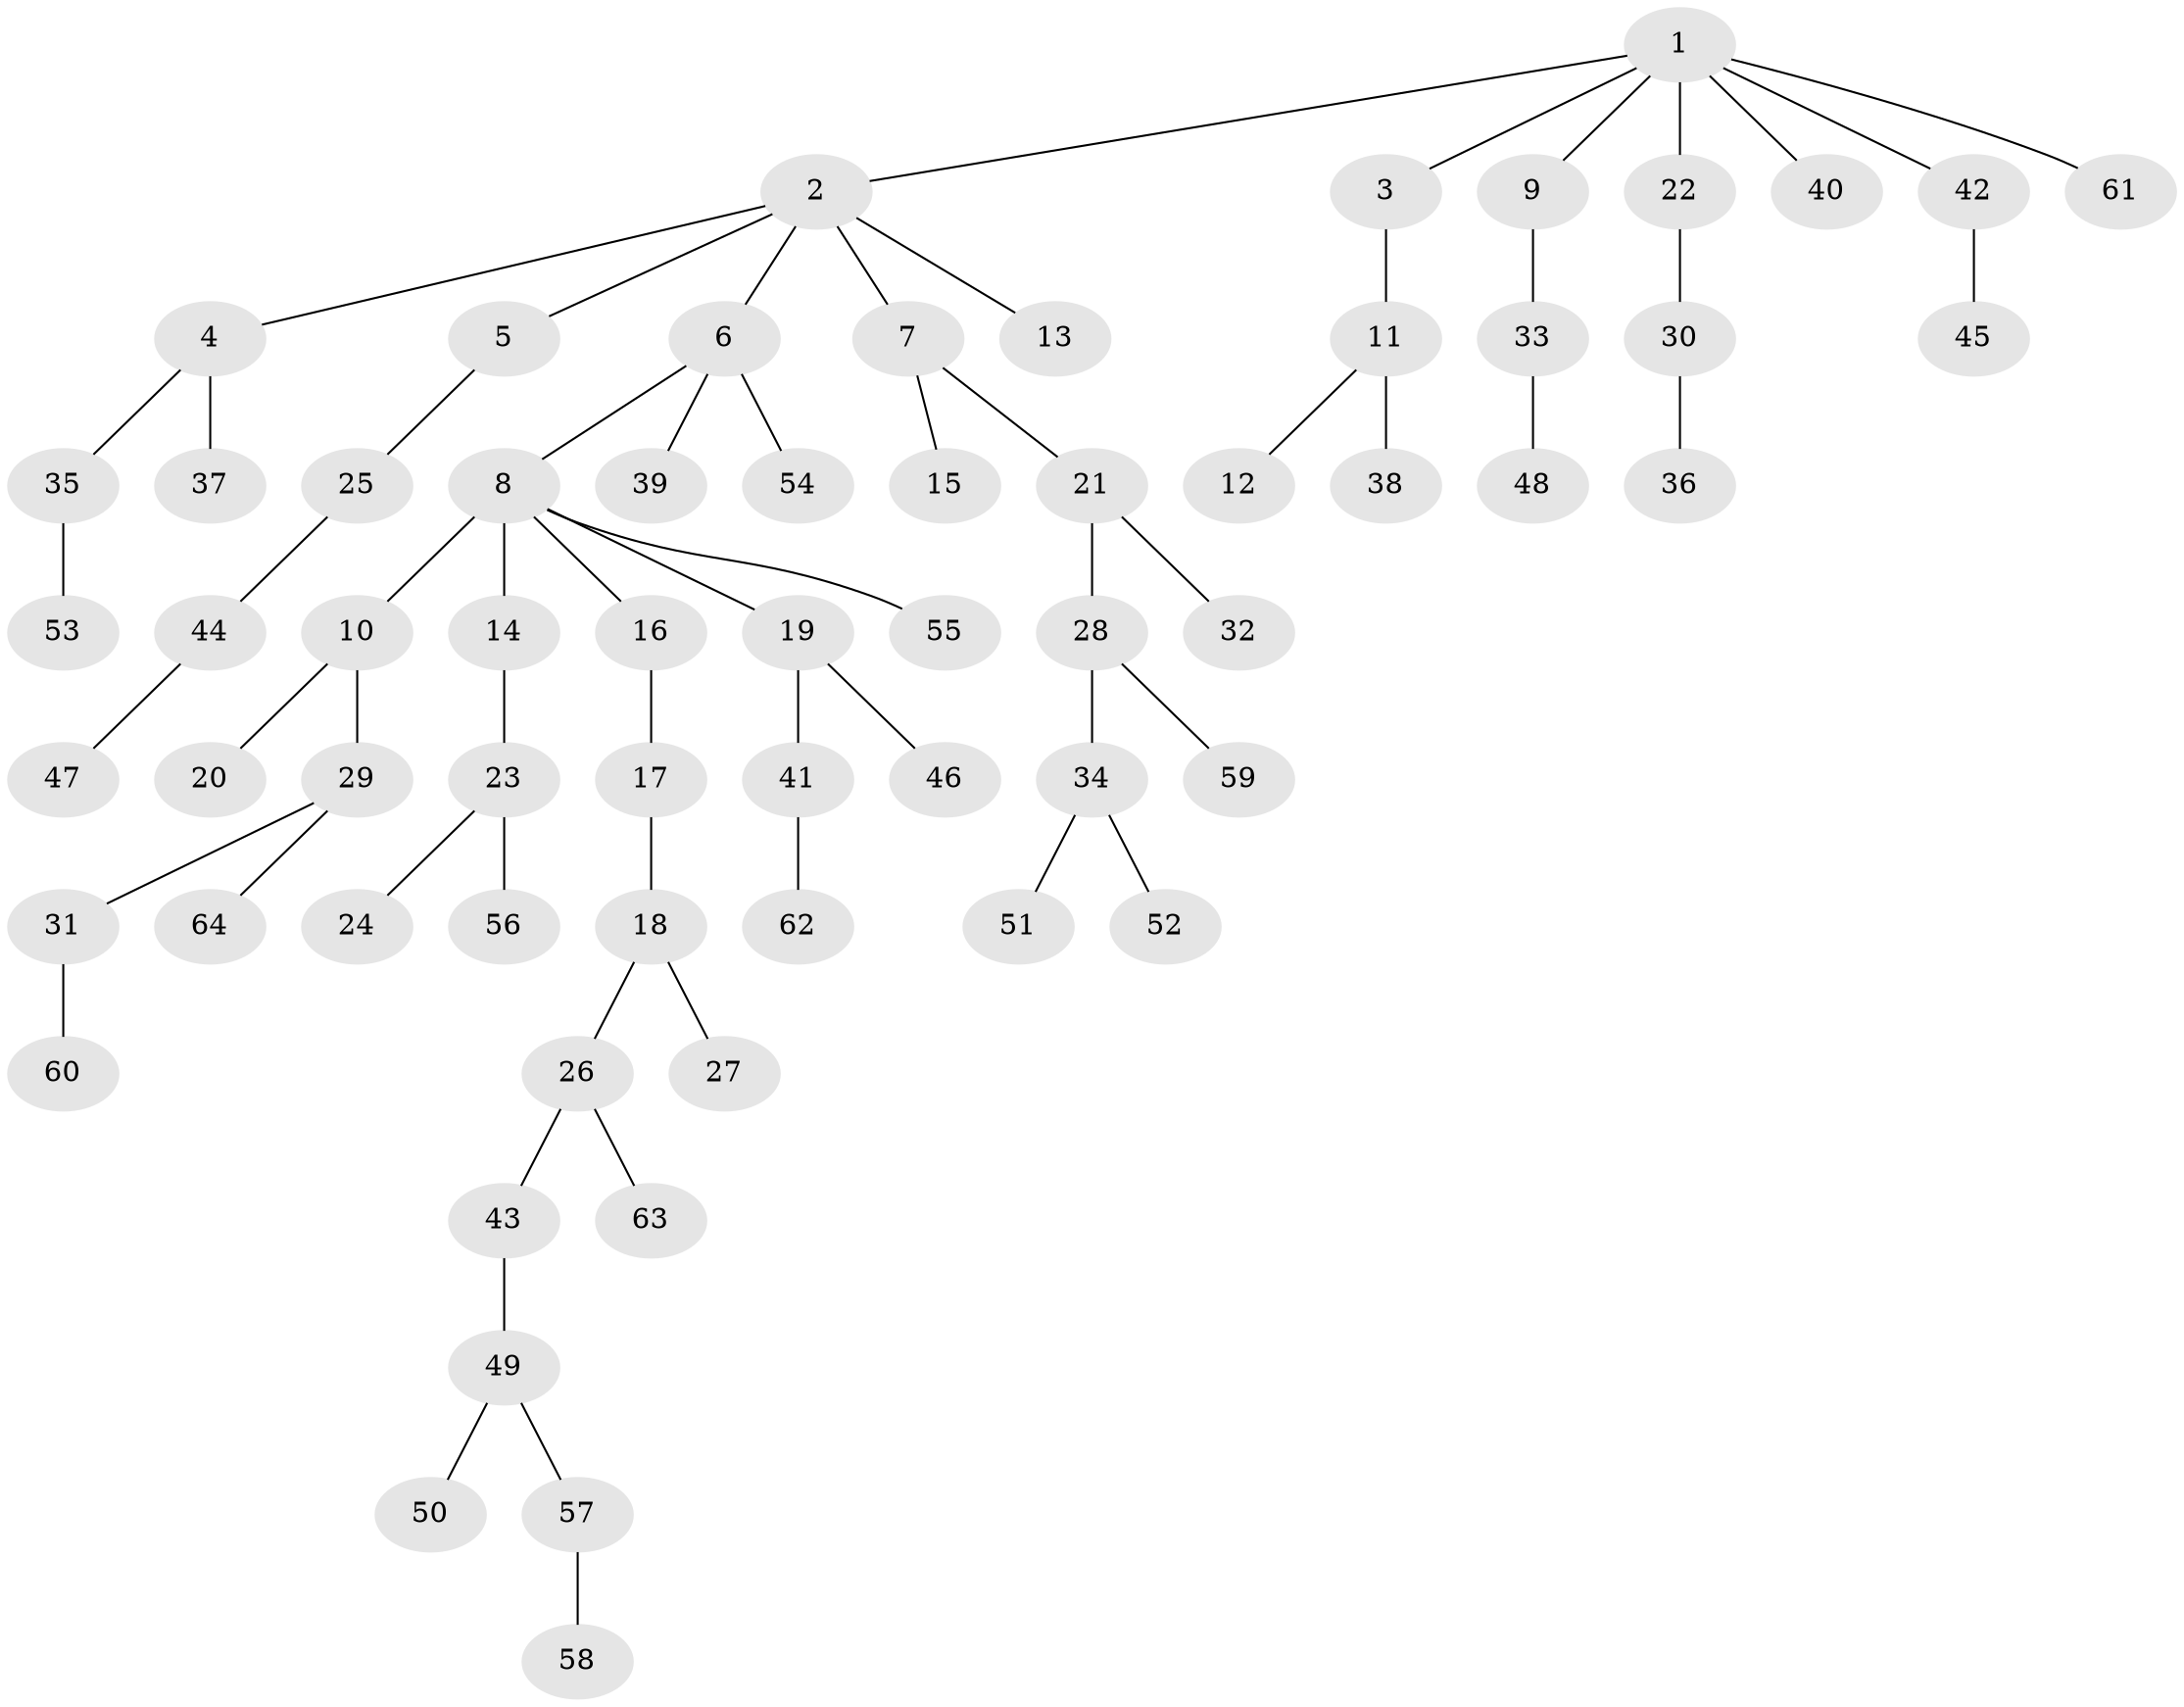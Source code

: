 // coarse degree distribution, {7: 0.05128205128205128, 6: 0.02564102564102564, 2: 0.41025641025641024, 3: 0.05128205128205128, 1: 0.46153846153846156}
// Generated by graph-tools (version 1.1) at 2025/24/03/03/25 07:24:05]
// undirected, 64 vertices, 63 edges
graph export_dot {
graph [start="1"]
  node [color=gray90,style=filled];
  1;
  2;
  3;
  4;
  5;
  6;
  7;
  8;
  9;
  10;
  11;
  12;
  13;
  14;
  15;
  16;
  17;
  18;
  19;
  20;
  21;
  22;
  23;
  24;
  25;
  26;
  27;
  28;
  29;
  30;
  31;
  32;
  33;
  34;
  35;
  36;
  37;
  38;
  39;
  40;
  41;
  42;
  43;
  44;
  45;
  46;
  47;
  48;
  49;
  50;
  51;
  52;
  53;
  54;
  55;
  56;
  57;
  58;
  59;
  60;
  61;
  62;
  63;
  64;
  1 -- 2;
  1 -- 3;
  1 -- 9;
  1 -- 22;
  1 -- 40;
  1 -- 42;
  1 -- 61;
  2 -- 4;
  2 -- 5;
  2 -- 6;
  2 -- 7;
  2 -- 13;
  3 -- 11;
  4 -- 35;
  4 -- 37;
  5 -- 25;
  6 -- 8;
  6 -- 39;
  6 -- 54;
  7 -- 15;
  7 -- 21;
  8 -- 10;
  8 -- 14;
  8 -- 16;
  8 -- 19;
  8 -- 55;
  9 -- 33;
  10 -- 20;
  10 -- 29;
  11 -- 12;
  11 -- 38;
  14 -- 23;
  16 -- 17;
  17 -- 18;
  18 -- 26;
  18 -- 27;
  19 -- 41;
  19 -- 46;
  21 -- 28;
  21 -- 32;
  22 -- 30;
  23 -- 24;
  23 -- 56;
  25 -- 44;
  26 -- 43;
  26 -- 63;
  28 -- 34;
  28 -- 59;
  29 -- 31;
  29 -- 64;
  30 -- 36;
  31 -- 60;
  33 -- 48;
  34 -- 51;
  34 -- 52;
  35 -- 53;
  41 -- 62;
  42 -- 45;
  43 -- 49;
  44 -- 47;
  49 -- 50;
  49 -- 57;
  57 -- 58;
}
